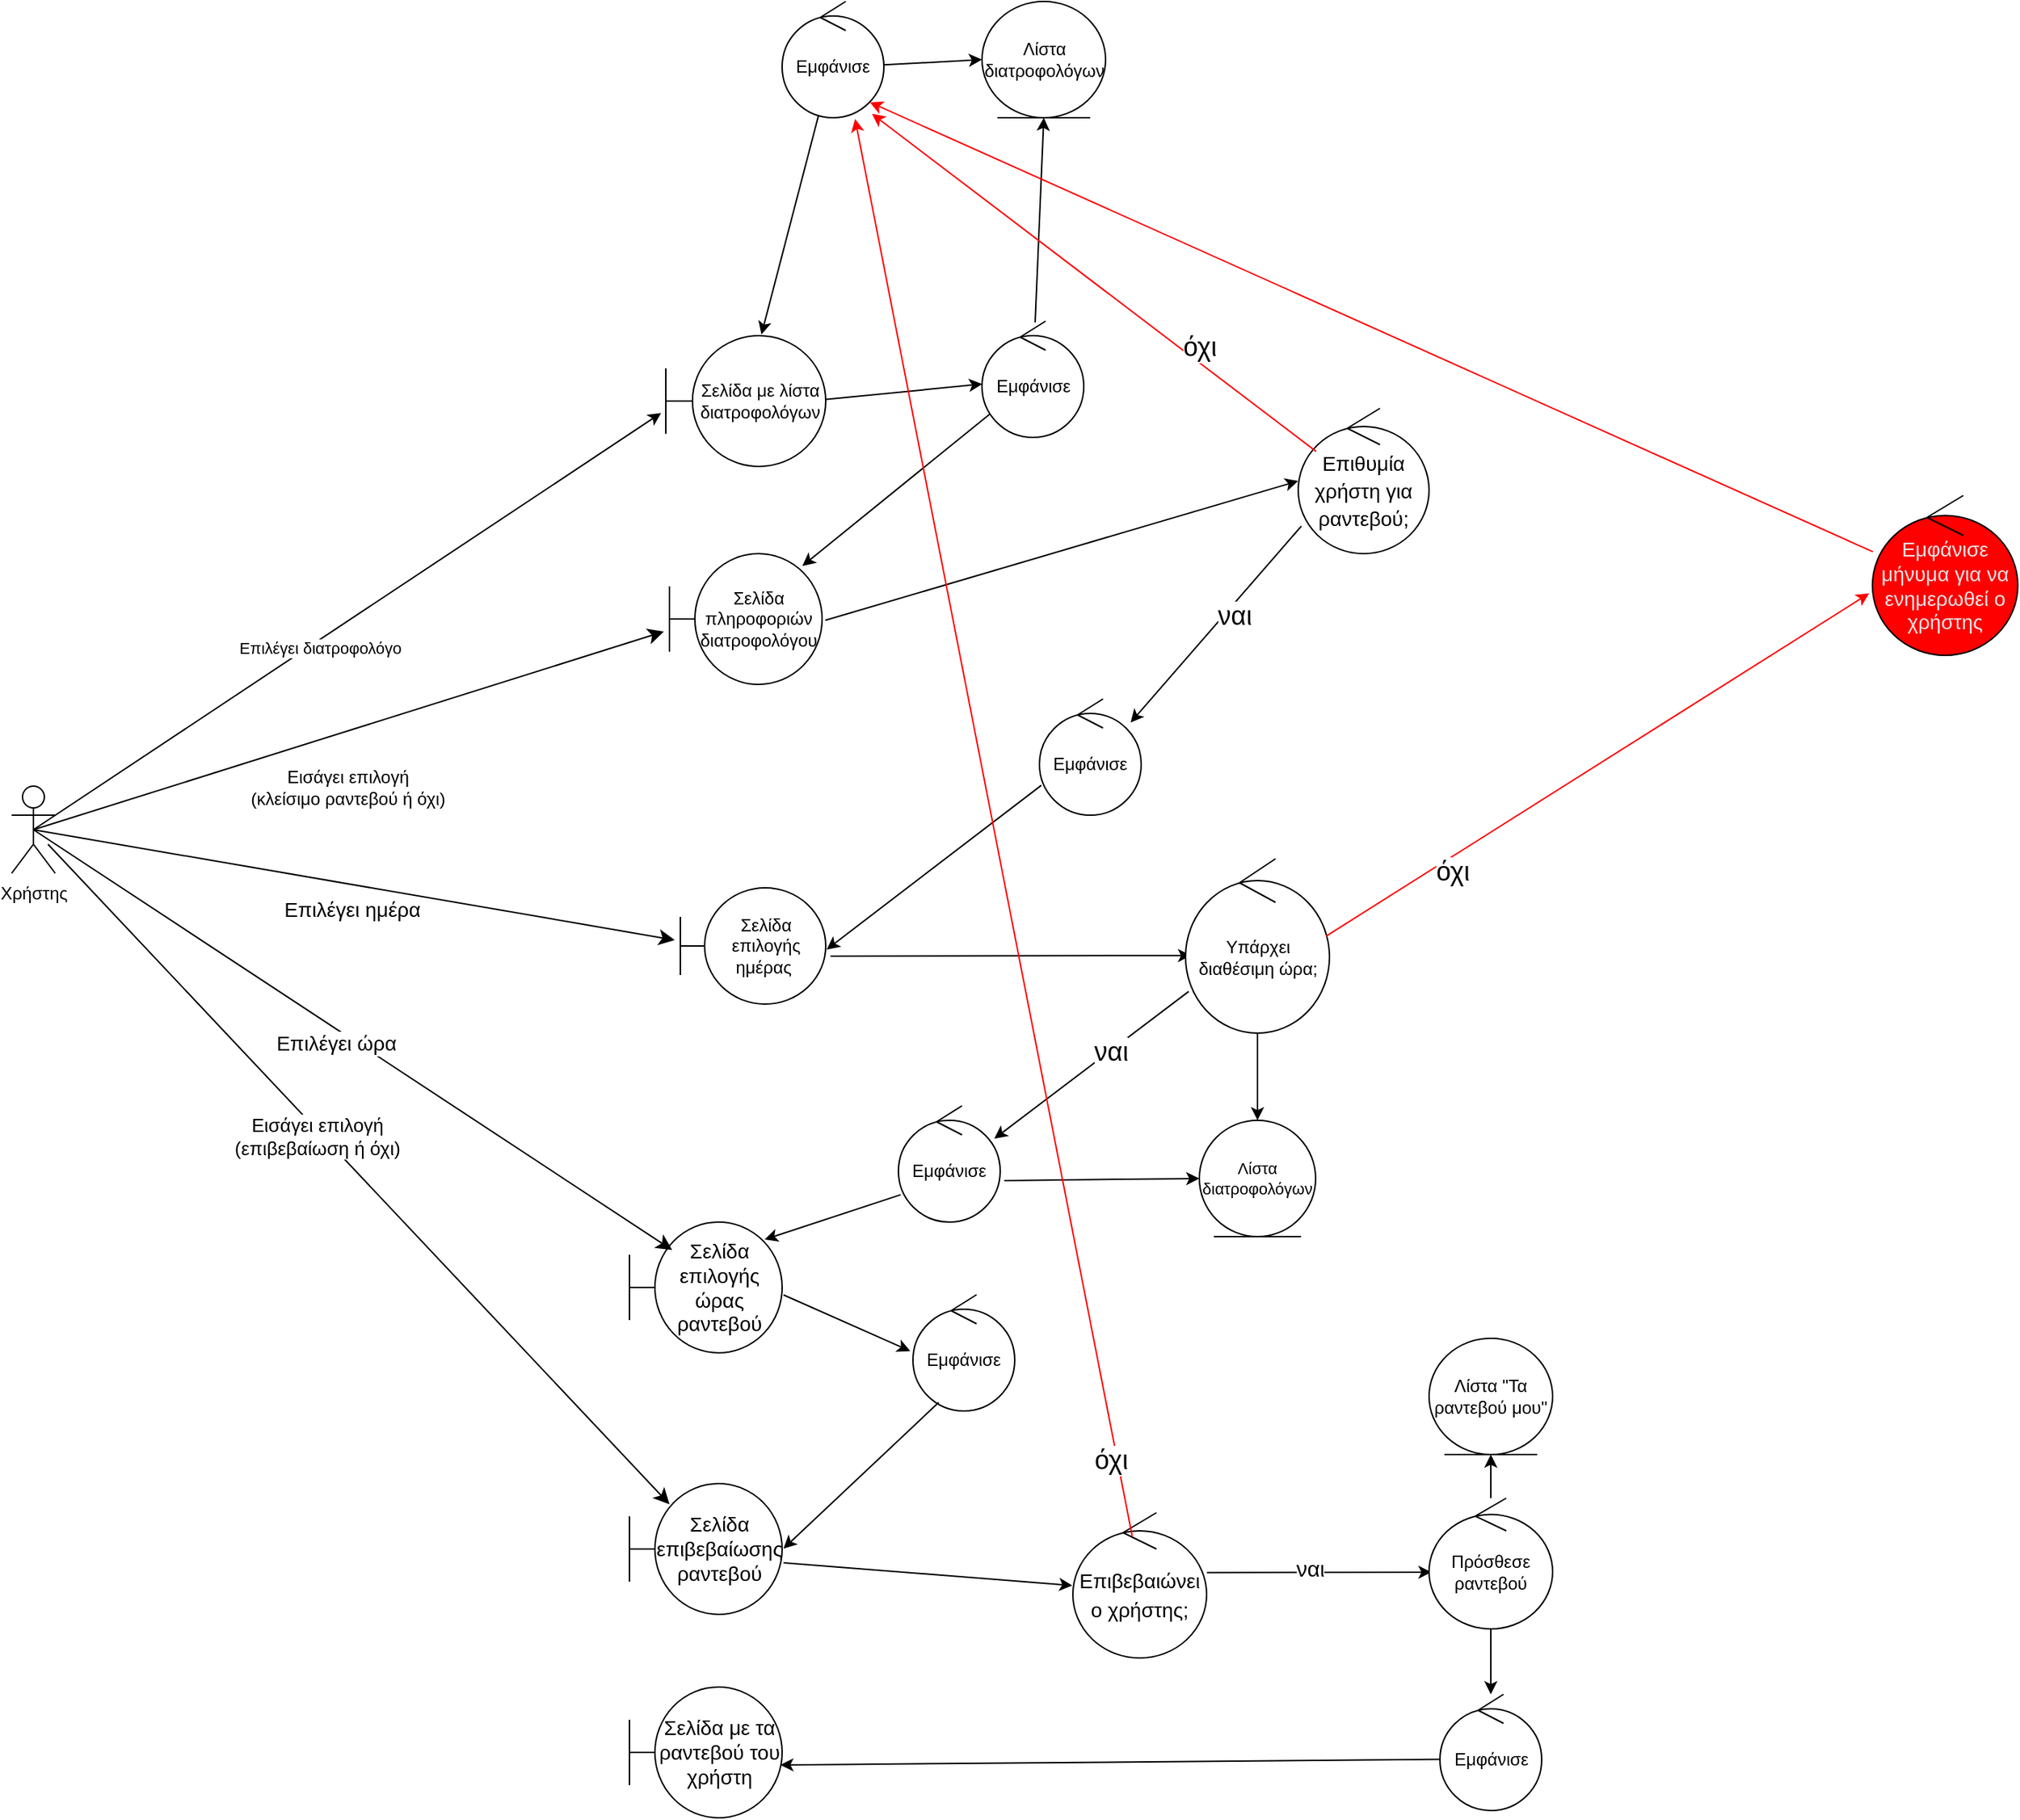 <mxfile version="20.8.16" type="device"><diagram name="Σελίδα-1" id="h-o1yX0LM2CVH-15DDE9"><mxGraphModel dx="1395" dy="703" grid="1" gridSize="10" guides="1" tooltips="1" connect="1" arrows="1" fold="1" page="1" pageScale="1" pageWidth="1654" pageHeight="1169" math="0" shadow="0"><root><mxCell id="0"/><mxCell id="1" parent="0"/><mxCell id="8t45LIVKKecfM5tV3rzv-18" style="rounded=0;orthogonalLoop=1;jettySize=auto;html=1;exitX=0.5;exitY=0.5;exitDx=0;exitDy=0;exitPerimeter=0;entryX=-0.029;entryY=0.591;entryDx=0;entryDy=0;entryPerimeter=0;strokeColor=#000000;fontColor=#000000;" parent="1" source="8t45LIVKKecfM5tV3rzv-1" target="8t45LIVKKecfM5tV3rzv-15" edge="1"><mxGeometry relative="1" as="geometry"/></mxCell><mxCell id="8t45LIVKKecfM5tV3rzv-19" value="Επιλέγει διατροφολόγο" style="edgeLabel;html=1;align=center;verticalAlign=middle;resizable=0;points=[];fontColor=#000000;" parent="8t45LIVKKecfM5tV3rzv-18" vertex="1" connectable="0"><mxGeometry x="-0.183" relative="1" as="geometry"><mxPoint x="20" y="-8" as="offset"/></mxGeometry></mxCell><mxCell id="8t45LIVKKecfM5tV3rzv-1" value="Χρήστης" style="shape=umlActor;verticalLabelPosition=bottom;verticalAlign=top;html=1;fontColor=#000000;" parent="1" vertex="1"><mxGeometry x="50" y="540" width="30" height="60" as="geometry"/></mxCell><mxCell id="8t45LIVKKecfM5tV3rzv-16" value="" style="rounded=0;orthogonalLoop=1;jettySize=auto;html=1;entryX=0.598;entryY=-0.009;entryDx=0;entryDy=0;entryPerimeter=0;strokeColor=#000000;fontColor=#000000;" parent="1" source="8t45LIVKKecfM5tV3rzv-12" target="8t45LIVKKecfM5tV3rzv-15" edge="1"><mxGeometry relative="1" as="geometry"/></mxCell><mxCell id="8t45LIVKKecfM5tV3rzv-12" value="&lt;font&gt;Εμφάνισε&lt;/font&gt;" style="ellipse;shape=umlControl;whiteSpace=wrap;html=1;strokeColor=#000000;fontColor=#000000;" parent="1" vertex="1"><mxGeometry x="580" width="70" height="80" as="geometry"/></mxCell><mxCell id="8t45LIVKKecfM5tV3rzv-15" value="Σελίδα με λίστα διατροφολόγων&lt;br&gt;" style="shape=umlBoundary;whiteSpace=wrap;html=1;strokeColor=#000000;fontColor=#000000;" parent="1" vertex="1"><mxGeometry x="500" y="230" width="110" height="90" as="geometry"/></mxCell><mxCell id="8t45LIVKKecfM5tV3rzv-28" value="" style="rounded=0;orthogonalLoop=1;jettySize=auto;html=1;exitX=0.999;exitY=0.488;exitDx=0;exitDy=0;exitPerimeter=0;strokeColor=#000000;fontColor=#000000;" parent="1" source="8t45LIVKKecfM5tV3rzv-15" target="8t45LIVKKecfM5tV3rzv-27" edge="1"><mxGeometry relative="1" as="geometry"><mxPoint x="693.099" y="208.003" as="sourcePoint"/></mxGeometry></mxCell><mxCell id="8t45LIVKKecfM5tV3rzv-26" value="&lt;font&gt;Σελίδα πληροφοριών διατροφολόγου&lt;/font&gt;" style="shape=umlBoundary;whiteSpace=wrap;html=1;strokeColor=#000000;fontColor=#000000;" parent="1" vertex="1"><mxGeometry x="502.5" y="380" width="105" height="90" as="geometry"/></mxCell><mxCell id="8t45LIVKKecfM5tV3rzv-33" value="" style="rounded=0;orthogonalLoop=1;jettySize=auto;html=1;strokeColor=#000000;fontColor=#000000;entryX=0.871;entryY=0.094;entryDx=0;entryDy=0;entryPerimeter=0;" parent="1" source="8t45LIVKKecfM5tV3rzv-27" target="8t45LIVKKecfM5tV3rzv-26" edge="1"><mxGeometry relative="1" as="geometry"/></mxCell><mxCell id="8t45LIVKKecfM5tV3rzv-27" value="&lt;font&gt;Εμφάνισε&lt;/font&gt;" style="ellipse;shape=umlControl;whiteSpace=wrap;html=1;strokeColor=#000000;fontColor=#000000;" parent="1" vertex="1"><mxGeometry x="717.5" y="220" width="70" height="80" as="geometry"/></mxCell><mxCell id="8t45LIVKKecfM5tV3rzv-29" value="&lt;font&gt;Λίστα διατροφολόγων&lt;/font&gt;" style="ellipse;shape=umlEntity;whiteSpace=wrap;html=1;strokeColor=#000000;fontColor=#000000;" parent="1" vertex="1"><mxGeometry x="717.5" width="85" height="80" as="geometry"/></mxCell><mxCell id="mxpaeU-n5_tWIOXO6mhX-4" value="" style="endArrow=classic;html=1;rounded=0;exitX=0.999;exitY=0.546;exitDx=0;exitDy=0;exitPerimeter=0;entryX=0;entryY=0.5;entryDx=0;entryDy=0;" parent="1" source="8t45LIVKKecfM5tV3rzv-12" target="8t45LIVKKecfM5tV3rzv-29" edge="1"><mxGeometry width="50" height="50" relative="1" as="geometry"><mxPoint x="690" y="90" as="sourcePoint"/><mxPoint x="770" y="44" as="targetPoint"/></mxGeometry></mxCell><mxCell id="mxpaeU-n5_tWIOXO6mhX-6" value="" style="endArrow=classic;html=1;rounded=0;entryX=0.5;entryY=1;entryDx=0;entryDy=0;exitX=0.522;exitY=0.011;exitDx=0;exitDy=0;exitPerimeter=0;" parent="1" source="8t45LIVKKecfM5tV3rzv-27" target="8t45LIVKKecfM5tV3rzv-29" edge="1"><mxGeometry width="50" height="50" relative="1" as="geometry"><mxPoint x="810" y="240" as="sourcePoint"/><mxPoint x="860" y="190" as="targetPoint"/></mxGeometry></mxCell><mxCell id="mxpaeU-n5_tWIOXO6mhX-7" value="" style="edgeStyle=none;curved=1;rounded=0;orthogonalLoop=1;jettySize=auto;html=1;fontSize=12;startSize=8;endSize=8;strokeColor=#000000;fontColor=#000000;entryX=-0.037;entryY=0.596;entryDx=0;entryDy=0;entryPerimeter=0;exitX=0.5;exitY=0.5;exitDx=0;exitDy=0;exitPerimeter=0;" parent="1" source="8t45LIVKKecfM5tV3rzv-1" target="8t45LIVKKecfM5tV3rzv-26" edge="1"><mxGeometry relative="1" as="geometry"><mxPoint x="230" y="450" as="sourcePoint"/><mxPoint x="488" y="578" as="targetPoint"/></mxGeometry></mxCell><mxCell id="mxpaeU-n5_tWIOXO6mhX-8" value="&lt;font style=&quot;font-size: 12px;&quot;&gt;Εισάγει επιλογή&lt;br style=&quot;font-size: 12px;&quot;&gt;(κλείσιμο ραντεβού ή όχι)&lt;br style=&quot;font-size: 12px;&quot;&gt;&lt;/font&gt;" style="edgeLabel;html=1;align=center;verticalAlign=middle;resizable=0;points=[];fontSize=12;rotation=0;fontColor=#000000;" parent="mxpaeU-n5_tWIOXO6mhX-7" vertex="1" connectable="0"><mxGeometry x="-0.253" y="2" relative="1" as="geometry"><mxPoint x="54" y="24" as="offset"/></mxGeometry></mxCell><mxCell id="mxpaeU-n5_tWIOXO6mhX-9" value="&lt;span style=&quot;font-size: 14px;&quot;&gt;Επιθυμία χρήστη για ραντεβού;&lt;/span&gt;" style="ellipse;shape=umlControl;whiteSpace=wrap;html=1;fontSize=16;strokeColor=#000000;fontColor=#000000;" parent="1" vertex="1"><mxGeometry x="935" y="280" width="90" height="100" as="geometry"/></mxCell><mxCell id="mxpaeU-n5_tWIOXO6mhX-10" value="" style="endArrow=classic;html=1;rounded=0;exitX=1.021;exitY=0.51;exitDx=0;exitDy=0;exitPerimeter=0;entryX=0;entryY=0.5;entryDx=0;entryDy=0;entryPerimeter=0;" parent="1" source="8t45LIVKKecfM5tV3rzv-26" target="mxpaeU-n5_tWIOXO6mhX-9" edge="1"><mxGeometry width="50" height="50" relative="1" as="geometry"><mxPoint x="660" y="470" as="sourcePoint"/><mxPoint x="710" y="420" as="targetPoint"/></mxGeometry></mxCell><mxCell id="mxpaeU-n5_tWIOXO6mhX-11" value="" style="endArrow=classic;html=1;rounded=0;exitX=0.024;exitY=0.811;exitDx=0;exitDy=0;exitPerimeter=0;entryX=0.896;entryY=0.203;entryDx=0;entryDy=0;entryPerimeter=0;" parent="1" source="mxpaeU-n5_tWIOXO6mhX-9" target="mxpaeU-n5_tWIOXO6mhX-14" edge="1"><mxGeometry width="50" height="50" relative="1" as="geometry"><mxPoint x="1060" y="440" as="sourcePoint"/><mxPoint x="590" y="530" as="targetPoint"/></mxGeometry></mxCell><mxCell id="mxpaeU-n5_tWIOXO6mhX-12" value="&lt;font style=&quot;font-size: 18px;&quot;&gt;ναι&lt;br style=&quot;font-size: 18px;&quot;&gt;&lt;br style=&quot;font-size: 18px;&quot;&gt;&lt;/font&gt;" style="edgeLabel;html=1;align=center;verticalAlign=middle;resizable=0;points=[];fontSize=18;rotation=0;fontColor=#000000;" parent="1" vertex="1" connectable="0"><mxGeometry x="900.003" y="419.997" as="geometry"><mxPoint x="-9" y="14" as="offset"/></mxGeometry></mxCell><mxCell id="mxpaeU-n5_tWIOXO6mhX-13" value="&lt;font&gt;Σελίδα επιλογής ημέρας&amp;nbsp;&lt;/font&gt;" style="shape=umlBoundary;whiteSpace=wrap;html=1;strokeColor=#000000;fontColor=#000000;" parent="1" vertex="1"><mxGeometry x="510" y="610" width="100" height="80" as="geometry"/></mxCell><mxCell id="mxpaeU-n5_tWIOXO6mhX-14" value="&lt;font&gt;Εμφάνισε&lt;/font&gt;" style="ellipse;shape=umlControl;whiteSpace=wrap;html=1;strokeColor=#000000;fontColor=#000000;" parent="1" vertex="1"><mxGeometry x="757" y="480" width="70" height="80" as="geometry"/></mxCell><mxCell id="mxpaeU-n5_tWIOXO6mhX-16" value="" style="endArrow=classic;html=1;rounded=0;exitX=0.019;exitY=0.743;exitDx=0;exitDy=0;exitPerimeter=0;entryX=1.006;entryY=0.531;entryDx=0;entryDy=0;entryPerimeter=0;" parent="1" source="mxpaeU-n5_tWIOXO6mhX-14" target="mxpaeU-n5_tWIOXO6mhX-13" edge="1"><mxGeometry width="50" height="50" relative="1" as="geometry"><mxPoint x="400" y="690" as="sourcePoint"/><mxPoint x="170" y="730" as="targetPoint"/></mxGeometry></mxCell><mxCell id="mxpaeU-n5_tWIOXO6mhX-19" value="" style="endArrow=classic;html=1;rounded=0;exitX=1.033;exitY=0.587;exitDx=0;exitDy=0;exitPerimeter=0;entryX=0.039;entryY=0.555;entryDx=0;entryDy=0;entryPerimeter=0;" parent="1" source="mxpaeU-n5_tWIOXO6mhX-13" target="mxpaeU-n5_tWIOXO6mhX-20" edge="1"><mxGeometry width="50" height="50" relative="1" as="geometry"><mxPoint x="730" y="760" as="sourcePoint"/><mxPoint x="770" y="673" as="targetPoint"/></mxGeometry></mxCell><mxCell id="yjCkVCZfw2iaCE7DlOzG-3" value="" style="edgeStyle=orthogonalEdgeStyle;rounded=0;orthogonalLoop=1;jettySize=auto;html=1;" edge="1" parent="1" source="mxpaeU-n5_tWIOXO6mhX-20" target="mxpaeU-n5_tWIOXO6mhX-28"><mxGeometry relative="1" as="geometry"/></mxCell><mxCell id="mxpaeU-n5_tWIOXO6mhX-20" value="Υπάρχει διαθέσιμη ώρα;" style="ellipse;shape=umlControl;whiteSpace=wrap;html=1;strokeColor=#000000;fontColor=#000000;fontSize=12;" parent="1" vertex="1"><mxGeometry x="857.5" y="590" width="99" height="120" as="geometry"/></mxCell><mxCell id="mxpaeU-n5_tWIOXO6mhX-21" value="" style="endArrow=classic;html=1;rounded=0;exitX=0.022;exitY=0.761;exitDx=0;exitDy=0;exitPerimeter=0;entryX=0.942;entryY=0.283;entryDx=0;entryDy=0;entryPerimeter=0;" parent="1" source="mxpaeU-n5_tWIOXO6mhX-20" target="mxpaeU-n5_tWIOXO6mhX-26" edge="1"><mxGeometry width="50" height="50" relative="1" as="geometry"><mxPoint x="939" y="720" as="sourcePoint"/><mxPoint x="670" y="790" as="targetPoint"/></mxGeometry></mxCell><mxCell id="mxpaeU-n5_tWIOXO6mhX-25" value="&lt;font style=&quot;font-size: 14px;&quot;&gt;Σελίδα επιλογής ώρας ραντεβού&lt;/font&gt;" style="shape=umlBoundary;whiteSpace=wrap;html=1;strokeColor=#000000;fontColor=#000000;" parent="1" vertex="1"><mxGeometry x="475" y="840" width="105" height="90" as="geometry"/></mxCell><mxCell id="mxpaeU-n5_tWIOXO6mhX-26" value="&lt;font&gt;Εμφάνισε&lt;/font&gt;" style="ellipse;shape=umlControl;whiteSpace=wrap;html=1;strokeColor=#000000;fontColor=#000000;" parent="1" vertex="1"><mxGeometry x="660" y="760" width="70" height="80" as="geometry"/></mxCell><mxCell id="mxpaeU-n5_tWIOXO6mhX-27" value="" style="endArrow=classic;html=1;rounded=0;exitX=0.023;exitY=0.765;exitDx=0;exitDy=0;exitPerimeter=0;entryX=0.886;entryY=0.133;entryDx=0;entryDy=0;entryPerimeter=0;" parent="1" source="mxpaeU-n5_tWIOXO6mhX-26" target="mxpaeU-n5_tWIOXO6mhX-25" edge="1"><mxGeometry width="50" height="50" relative="1" as="geometry"><mxPoint x="524" y="910" as="sourcePoint"/><mxPoint x="706" y="910" as="targetPoint"/></mxGeometry></mxCell><mxCell id="mxpaeU-n5_tWIOXO6mhX-28" value="&lt;font style=&quot;font-size: 11px;&quot;&gt;Λίστα διατροφολόγων&lt;/font&gt;" style="ellipse;shape=umlEntity;whiteSpace=wrap;html=1;strokeColor=#000000;fontColor=#000000;fontSize=11;" parent="1" vertex="1"><mxGeometry x="867" y="770" width="80" height="80" as="geometry"/></mxCell><mxCell id="mxpaeU-n5_tWIOXO6mhX-29" value="" style="endArrow=classic;html=1;rounded=0;exitX=1.04;exitY=0.643;exitDx=0;exitDy=0;exitPerimeter=0;entryX=0;entryY=0.5;entryDx=0;entryDy=0;" parent="1" source="mxpaeU-n5_tWIOXO6mhX-26" target="mxpaeU-n5_tWIOXO6mhX-28" edge="1"><mxGeometry width="50" height="50" relative="1" as="geometry"><mxPoint x="490" y="980" as="sourcePoint"/><mxPoint x="540" y="930" as="targetPoint"/></mxGeometry></mxCell><mxCell id="mxpaeU-n5_tWIOXO6mhX-30" value="" style="edgeStyle=none;curved=1;rounded=0;orthogonalLoop=1;jettySize=auto;html=1;fontSize=12;startSize=8;endSize=8;strokeColor=#000000;fontColor=#000000;exitX=0.5;exitY=0.5;exitDx=0;exitDy=0;exitPerimeter=0;entryX=0.28;entryY=0.214;entryDx=0;entryDy=0;entryPerimeter=0;" parent="1" source="8t45LIVKKecfM5tV3rzv-1" target="mxpaeU-n5_tWIOXO6mhX-25" edge="1"><mxGeometry relative="1" as="geometry"><mxPoint x="155" y="450" as="sourcePoint"/><mxPoint x="518" y="680" as="targetPoint"/></mxGeometry></mxCell><mxCell id="mxpaeU-n5_tWIOXO6mhX-31" value="&lt;font style=&quot;font-size: 14px;&quot;&gt;Επιλέγει ώρα&lt;br style=&quot;font-size: 12px;&quot;&gt;&lt;/font&gt;" style="edgeLabel;html=1;align=center;verticalAlign=middle;resizable=0;points=[];fontSize=12;rotation=0;fontColor=#000000;" parent="mxpaeU-n5_tWIOXO6mhX-30" vertex="1" connectable="0"><mxGeometry x="-0.253" y="2" relative="1" as="geometry"><mxPoint x="43" y="40" as="offset"/></mxGeometry></mxCell><mxCell id="mxpaeU-n5_tWIOXO6mhX-32" value="" style="edgeStyle=none;curved=1;rounded=0;orthogonalLoop=1;jettySize=auto;html=1;fontSize=12;startSize=8;endSize=8;strokeColor=#000000;fontColor=#000000;entryX=-0.039;entryY=0.449;entryDx=0;entryDy=0;entryPerimeter=0;exitX=0.5;exitY=0.5;exitDx=0;exitDy=0;exitPerimeter=0;" parent="1" source="8t45LIVKKecfM5tV3rzv-1" target="mxpaeU-n5_tWIOXO6mhX-13" edge="1"><mxGeometry relative="1" as="geometry"><mxPoint x="135" y="470" as="sourcePoint"/><mxPoint x="517" y="671" as="targetPoint"/></mxGeometry></mxCell><mxCell id="mxpaeU-n5_tWIOXO6mhX-33" value="&lt;font style=&quot;font-size: 14px;&quot;&gt;Επιλέγει ημέρα&lt;br style=&quot;font-size: 12px;&quot;&gt;&lt;/font&gt;" style="edgeLabel;html=1;align=center;verticalAlign=middle;resizable=0;points=[];fontSize=12;rotation=0;fontColor=#000000;" parent="mxpaeU-n5_tWIOXO6mhX-32" vertex="1" connectable="0"><mxGeometry x="-0.253" y="2" relative="1" as="geometry"><mxPoint x="54" y="28" as="offset"/></mxGeometry></mxCell><mxCell id="mxpaeU-n5_tWIOXO6mhX-34" value="" style="endArrow=classic;html=1;rounded=0;exitX=1.009;exitY=0.557;exitDx=0;exitDy=0;exitPerimeter=0;entryX=-0.027;entryY=0.485;entryDx=0;entryDy=0;entryPerimeter=0;" parent="1" source="mxpaeU-n5_tWIOXO6mhX-25" target="mxpaeU-n5_tWIOXO6mhX-35" edge="1"><mxGeometry width="50" height="50" relative="1" as="geometry"><mxPoint x="370" y="920" as="sourcePoint"/><mxPoint x="360" y="830" as="targetPoint"/></mxGeometry></mxCell><mxCell id="mxpaeU-n5_tWIOXO6mhX-35" value="&lt;font&gt;Εμφάνισε&lt;/font&gt;" style="ellipse;shape=umlControl;whiteSpace=wrap;html=1;strokeColor=#000000;fontColor=#000000;" parent="1" vertex="1"><mxGeometry x="670" y="890" width="70" height="80" as="geometry"/></mxCell><mxCell id="mxpaeU-n5_tWIOXO6mhX-39" value="" style="endArrow=classic;html=1;rounded=0;exitX=0.253;exitY=0.927;exitDx=0;exitDy=0;exitPerimeter=0;entryX=1.009;entryY=0.497;entryDx=0;entryDy=0;entryPerimeter=0;" parent="1" source="mxpaeU-n5_tWIOXO6mhX-35" target="mxpaeU-n5_tWIOXO6mhX-40" edge="1"><mxGeometry width="50" height="50" relative="1" as="geometry"><mxPoint x="703" y="930" as="sourcePoint"/><mxPoint x="580" y="970" as="targetPoint"/></mxGeometry></mxCell><mxCell id="mxpaeU-n5_tWIOXO6mhX-40" value="&lt;font style=&quot;font-size: 14px;&quot;&gt;Σελίδα επιβεβαίωσης ραντεβού&lt;/font&gt;" style="shape=umlBoundary;whiteSpace=wrap;html=1;strokeColor=#000000;fontColor=#000000;" parent="1" vertex="1"><mxGeometry x="475" y="1020" width="105" height="90" as="geometry"/></mxCell><mxCell id="mxpaeU-n5_tWIOXO6mhX-42" value="" style="edgeStyle=none;curved=1;rounded=0;orthogonalLoop=1;jettySize=auto;html=1;fontSize=12;startSize=8;endSize=8;strokeColor=#000000;fontColor=#000000;entryX=0.262;entryY=0.158;entryDx=0;entryDy=0;entryPerimeter=0;exitX=0.5;exitY=0.5;exitDx=0;exitDy=0;exitPerimeter=0;" parent="1" target="mxpaeU-n5_tWIOXO6mhX-40" edge="1"><mxGeometry relative="1" as="geometry"><mxPoint x="75" y="580" as="sourcePoint"/><mxPoint x="509" y="444" as="targetPoint"/></mxGeometry></mxCell><mxCell id="mxpaeU-n5_tWIOXO6mhX-43" value="&lt;font style=&quot;font-size: 13px;&quot;&gt;Εισάγει επιλογή&lt;br style=&quot;font-size: 13px;&quot;&gt;(επιβεβαίωση ή όχι)&lt;br style=&quot;font-size: 13px;&quot;&gt;&lt;/font&gt;" style="edgeLabel;html=1;align=center;verticalAlign=middle;resizable=0;points=[];fontSize=13;rotation=0;fontColor=#000000;" parent="mxpaeU-n5_tWIOXO6mhX-42" vertex="1" connectable="0"><mxGeometry x="-0.253" y="2" relative="1" as="geometry"><mxPoint x="24" y="32" as="offset"/></mxGeometry></mxCell><mxCell id="mxpaeU-n5_tWIOXO6mhX-44" value="" style="endArrow=classic;html=1;rounded=0;exitX=1.009;exitY=0.605;exitDx=0;exitDy=0;exitPerimeter=0;entryX=-0.004;entryY=0.501;entryDx=0;entryDy=0;entryPerimeter=0;" parent="1" source="mxpaeU-n5_tWIOXO6mhX-40" target="mxpaeU-n5_tWIOXO6mhX-45" edge="1"><mxGeometry width="50" height="50" relative="1" as="geometry"><mxPoint x="500" y="1140" as="sourcePoint"/><mxPoint x="780" y="1110" as="targetPoint"/></mxGeometry></mxCell><mxCell id="mxpaeU-n5_tWIOXO6mhX-45" value="&lt;span style=&quot;font-size: 14px;&quot;&gt;Επιβεβαιώνει ο χρήστης;&lt;/span&gt;" style="ellipse;shape=umlControl;whiteSpace=wrap;html=1;fontSize=16;strokeColor=#000000;fontColor=#000000;" parent="1" vertex="1"><mxGeometry x="780" y="1040" width="92" height="100" as="geometry"/></mxCell><mxCell id="mxpaeU-n5_tWIOXO6mhX-47" value="" style="endArrow=classic;html=1;rounded=0;exitX=1.002;exitY=0.413;exitDx=0;exitDy=0;exitPerimeter=0;entryX=0.02;entryY=0.566;entryDx=0;entryDy=0;entryPerimeter=0;" parent="1" source="mxpaeU-n5_tWIOXO6mhX-45" target="mxpaeU-n5_tWIOXO6mhX-49" edge="1"><mxGeometry width="50" height="50" relative="1" as="geometry"><mxPoint x="1100.5" y="990" as="sourcePoint"/><mxPoint x="1030" y="1081" as="targetPoint"/></mxGeometry></mxCell><mxCell id="mxpaeU-n5_tWIOXO6mhX-48" value="&lt;font style=&quot;font-size: 15px;&quot;&gt;ναι&lt;br style=&quot;&quot;&gt;&lt;br style=&quot;&quot;&gt;&lt;/font&gt;" style="edgeLabel;html=1;align=center;verticalAlign=middle;resizable=0;points=[];fontSize=14;rotation=0;fontColor=#000000;" parent="1" vertex="1" connectable="0"><mxGeometry x="800.003" y="739.997" as="geometry"><mxPoint x="143" y="347" as="offset"/></mxGeometry></mxCell><mxCell id="yjCkVCZfw2iaCE7DlOzG-1" value="" style="edgeStyle=orthogonalEdgeStyle;rounded=0;orthogonalLoop=1;jettySize=auto;html=1;" edge="1" parent="1" source="mxpaeU-n5_tWIOXO6mhX-49" target="mxpaeU-n5_tWIOXO6mhX-53"><mxGeometry relative="1" as="geometry"/></mxCell><mxCell id="yjCkVCZfw2iaCE7DlOzG-2" value="" style="edgeStyle=orthogonalEdgeStyle;rounded=0;orthogonalLoop=1;jettySize=auto;html=1;" edge="1" parent="1" source="mxpaeU-n5_tWIOXO6mhX-49" target="mxpaeU-n5_tWIOXO6mhX-51"><mxGeometry relative="1" as="geometry"/></mxCell><mxCell id="mxpaeU-n5_tWIOXO6mhX-49" value="&lt;font&gt;Πρόσθεσε ραντεβού&lt;/font&gt;" style="ellipse;shape=umlControl;whiteSpace=wrap;html=1;strokeColor=#000000;fontColor=#000000;" parent="1" vertex="1"><mxGeometry x="1025" y="1030" width="85" height="90" as="geometry"/></mxCell><mxCell id="mxpaeU-n5_tWIOXO6mhX-51" value="&lt;font&gt;Λίστα &quot;Τα ραντεβού μου&quot;&lt;/font&gt;" style="ellipse;shape=umlEntity;whiteSpace=wrap;html=1;strokeColor=#000000;fontColor=#000000;" parent="1" vertex="1"><mxGeometry x="1025" y="920" width="85" height="80" as="geometry"/></mxCell><mxCell id="mxpaeU-n5_tWIOXO6mhX-53" value="&lt;font&gt;Εμφάνισε&lt;/font&gt;" style="ellipse;shape=umlControl;whiteSpace=wrap;html=1;strokeColor=#000000;fontColor=#000000;" parent="1" vertex="1"><mxGeometry x="1032.5" y="1165" width="70" height="80" as="geometry"/></mxCell><mxCell id="mxpaeU-n5_tWIOXO6mhX-54" value="" style="endArrow=classic;html=1;rounded=0;exitX=0.006;exitY=0.56;exitDx=0;exitDy=0;exitPerimeter=0;entryX=0.988;entryY=0.596;entryDx=0;entryDy=0;entryPerimeter=0;" parent="1" source="mxpaeU-n5_tWIOXO6mhX-53" target="mxpaeU-n5_tWIOXO6mhX-55" edge="1"><mxGeometry width="50" height="50" relative="1" as="geometry"><mxPoint x="718" y="944" as="sourcePoint"/><mxPoint x="610" y="1205" as="targetPoint"/></mxGeometry></mxCell><mxCell id="mxpaeU-n5_tWIOXO6mhX-55" value="&lt;font style=&quot;font-size: 14px;&quot;&gt;Σελίδα με τα ραντεβού του χρήστη&lt;/font&gt;" style="shape=umlBoundary;whiteSpace=wrap;html=1;strokeColor=#000000;fontColor=#000000;" parent="1" vertex="1"><mxGeometry x="475" y="1160" width="105" height="90" as="geometry"/></mxCell><mxCell id="mxpaeU-n5_tWIOXO6mhX-56" value="" style="endArrow=classic;html=1;rounded=0;exitX=0.137;exitY=0.297;exitDx=0;exitDy=0;exitPerimeter=0;fontColor=#FF0000;strokeColor=#FF0000;entryX=0.884;entryY=0.967;entryDx=0;entryDy=0;entryPerimeter=0;" parent="1" source="mxpaeU-n5_tWIOXO6mhX-9" target="8t45LIVKKecfM5tV3rzv-12" edge="1"><mxGeometry width="50" height="50" relative="1" as="geometry"><mxPoint x="902" y="421" as="sourcePoint"/><mxPoint x="1110" y="310" as="targetPoint"/></mxGeometry></mxCell><mxCell id="mxpaeU-n5_tWIOXO6mhX-57" value="&lt;font style=&quot;font-size: 18px;&quot;&gt;όχι&lt;br style=&quot;font-size: 18px;&quot;&gt;&lt;/font&gt;" style="edgeLabel;html=1;align=center;verticalAlign=middle;resizable=0;points=[];fontSize=18;rotation=0;fontColor=#000000;" parent="1" vertex="1" connectable="0"><mxGeometry x="857.503" y="239.997" as="geometry"><mxPoint x="9" y="-2" as="offset"/></mxGeometry></mxCell><mxCell id="mxpaeU-n5_tWIOXO6mhX-58" value="" style="endArrow=classic;html=1;rounded=0;exitX=0.976;exitY=0.444;exitDx=0;exitDy=0;exitPerimeter=0;fontColor=#FF0000;strokeColor=#FF0000;entryX=-0.022;entryY=0.612;entryDx=0;entryDy=0;entryPerimeter=0;" parent="1" source="mxpaeU-n5_tWIOXO6mhX-20" target="mxpaeU-n5_tWIOXO6mhX-61" edge="1"><mxGeometry width="50" height="50" relative="1" as="geometry"><mxPoint x="1290" y="873" as="sourcePoint"/><mxPoint x="1140" y="660" as="targetPoint"/></mxGeometry></mxCell><mxCell id="mxpaeU-n5_tWIOXO6mhX-59" value="&lt;font style=&quot;font-size: 18px;&quot;&gt;ναι&lt;br style=&quot;font-size: 18px;&quot;&gt;&lt;br style=&quot;font-size: 18px;&quot;&gt;&lt;/font&gt;" style="edgeLabel;html=1;align=center;verticalAlign=middle;resizable=0;points=[];fontSize=18;rotation=0;fontColor=#000000;" parent="1" vertex="1" connectable="0"><mxGeometry x="815.003" y="719.997" as="geometry"><mxPoint x="-9" y="14" as="offset"/></mxGeometry></mxCell><mxCell id="mxpaeU-n5_tWIOXO6mhX-60" value="&lt;font style=&quot;font-size: 18px;&quot;&gt;όχι&lt;br style=&quot;font-size: 18px;&quot;&gt;&lt;/font&gt;" style="edgeLabel;html=1;align=center;verticalAlign=middle;resizable=0;points=[];fontSize=18;rotation=0;fontColor=#000000;" parent="1" vertex="1" connectable="0"><mxGeometry x="1050.003" y="584.997" as="geometry"><mxPoint x="-9" y="14" as="offset"/></mxGeometry></mxCell><mxCell id="mxpaeU-n5_tWIOXO6mhX-61" value="&lt;font style=&quot;font-size: 14px;&quot;&gt;Εμφάνισε&lt;br&gt;μήνυμα για να ενημερωθεί ο χρήστης&lt;br&gt;&lt;/font&gt;" style="ellipse;shape=umlControl;whiteSpace=wrap;html=1;strokeColor=#000000;fontColor=#E6E6E6;fillColor=#FF0000;" parent="1" vertex="1"><mxGeometry x="1330" y="340" width="100" height="110" as="geometry"/></mxCell><mxCell id="mxpaeU-n5_tWIOXO6mhX-62" value="" style="endArrow=classic;html=1;rounded=0;fontColor=#FF0000;strokeColor=#FF0000;entryX=0.862;entryY=0.867;entryDx=0;entryDy=0;entryPerimeter=0;exitX=0.003;exitY=0.352;exitDx=0;exitDy=0;exitPerimeter=0;" parent="1" source="mxpaeU-n5_tWIOXO6mhX-61" target="8t45LIVKKecfM5tV3rzv-12" edge="1"><mxGeometry width="50" height="50" relative="1" as="geometry"><mxPoint x="1350" y="330" as="sourcePoint"/><mxPoint x="1000" y="190" as="targetPoint"/></mxGeometry></mxCell><mxCell id="mxpaeU-n5_tWIOXO6mhX-63" value="" style="endArrow=classic;html=1;rounded=0;exitX=0.444;exitY=0.163;exitDx=0;exitDy=0;exitPerimeter=0;fontColor=#FF0000;strokeColor=#FF0000;entryX=0.717;entryY=1.011;entryDx=0;entryDy=0;entryPerimeter=0;" parent="1" source="mxpaeU-n5_tWIOXO6mhX-45" target="8t45LIVKKecfM5tV3rzv-12" edge="1"><mxGeometry width="50" height="50" relative="1" as="geometry"><mxPoint x="838" y="1056" as="sourcePoint"/><mxPoint x="1202" y="770" as="targetPoint"/></mxGeometry></mxCell><mxCell id="mxpaeU-n5_tWIOXO6mhX-64" value="&lt;font style=&quot;font-size: 18px;&quot;&gt;όχι&lt;br style=&quot;font-size: 18px;&quot;&gt;&lt;/font&gt;" style="edgeLabel;html=1;align=center;verticalAlign=middle;resizable=0;points=[];fontSize=18;rotation=0;fontColor=#000000;" parent="1" vertex="1" connectable="0"><mxGeometry x="815.003" y="989.997" as="geometry"><mxPoint x="-9" y="14" as="offset"/></mxGeometry></mxCell></root></mxGraphModel></diagram></mxfile>